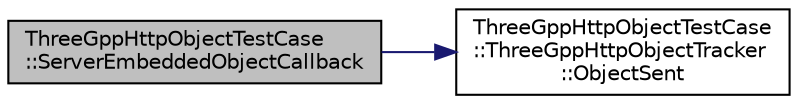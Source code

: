 digraph "ThreeGppHttpObjectTestCase::ServerEmbeddedObjectCallback"
{
 // LATEX_PDF_SIZE
  edge [fontname="Helvetica",fontsize="10",labelfontname="Helvetica",labelfontsize="10"];
  node [fontname="Helvetica",fontsize="10",shape=record];
  rankdir="LR";
  Node1 [label="ThreeGppHttpObjectTestCase\l::ServerEmbeddedObjectCallback",height=0.2,width=0.4,color="black", fillcolor="grey75", style="filled", fontcolor="black",tooltip="Connected with EmbeddedObject trace source of the server."];
  Node1 -> Node2 [color="midnightblue",fontsize="10",style="solid",fontname="Helvetica"];
  Node2 [label="ThreeGppHttpObjectTestCase\l::ThreeGppHttpObjectTracker\l::ObjectSent",height=0.2,width=0.4,color="black", fillcolor="white", style="filled",URL="$class_three_gpp_http_object_test_case_1_1_three_gpp_http_object_tracker.html#a5b56a6714058d30356a947cbf86a1bf4",tooltip="Shall be invoked when a whole object has been transmitted."];
}
